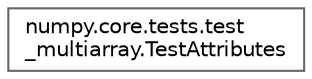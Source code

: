digraph "Graphical Class Hierarchy"
{
 // LATEX_PDF_SIZE
  bgcolor="transparent";
  edge [fontname=Helvetica,fontsize=10,labelfontname=Helvetica,labelfontsize=10];
  node [fontname=Helvetica,fontsize=10,shape=box,height=0.2,width=0.4];
  rankdir="LR";
  Node0 [id="Node000000",label="numpy.core.tests.test\l_multiarray.TestAttributes",height=0.2,width=0.4,color="grey40", fillcolor="white", style="filled",URL="$d2/db9/classnumpy_1_1core_1_1tests_1_1test__multiarray_1_1TestAttributes.html",tooltip=" "];
}
